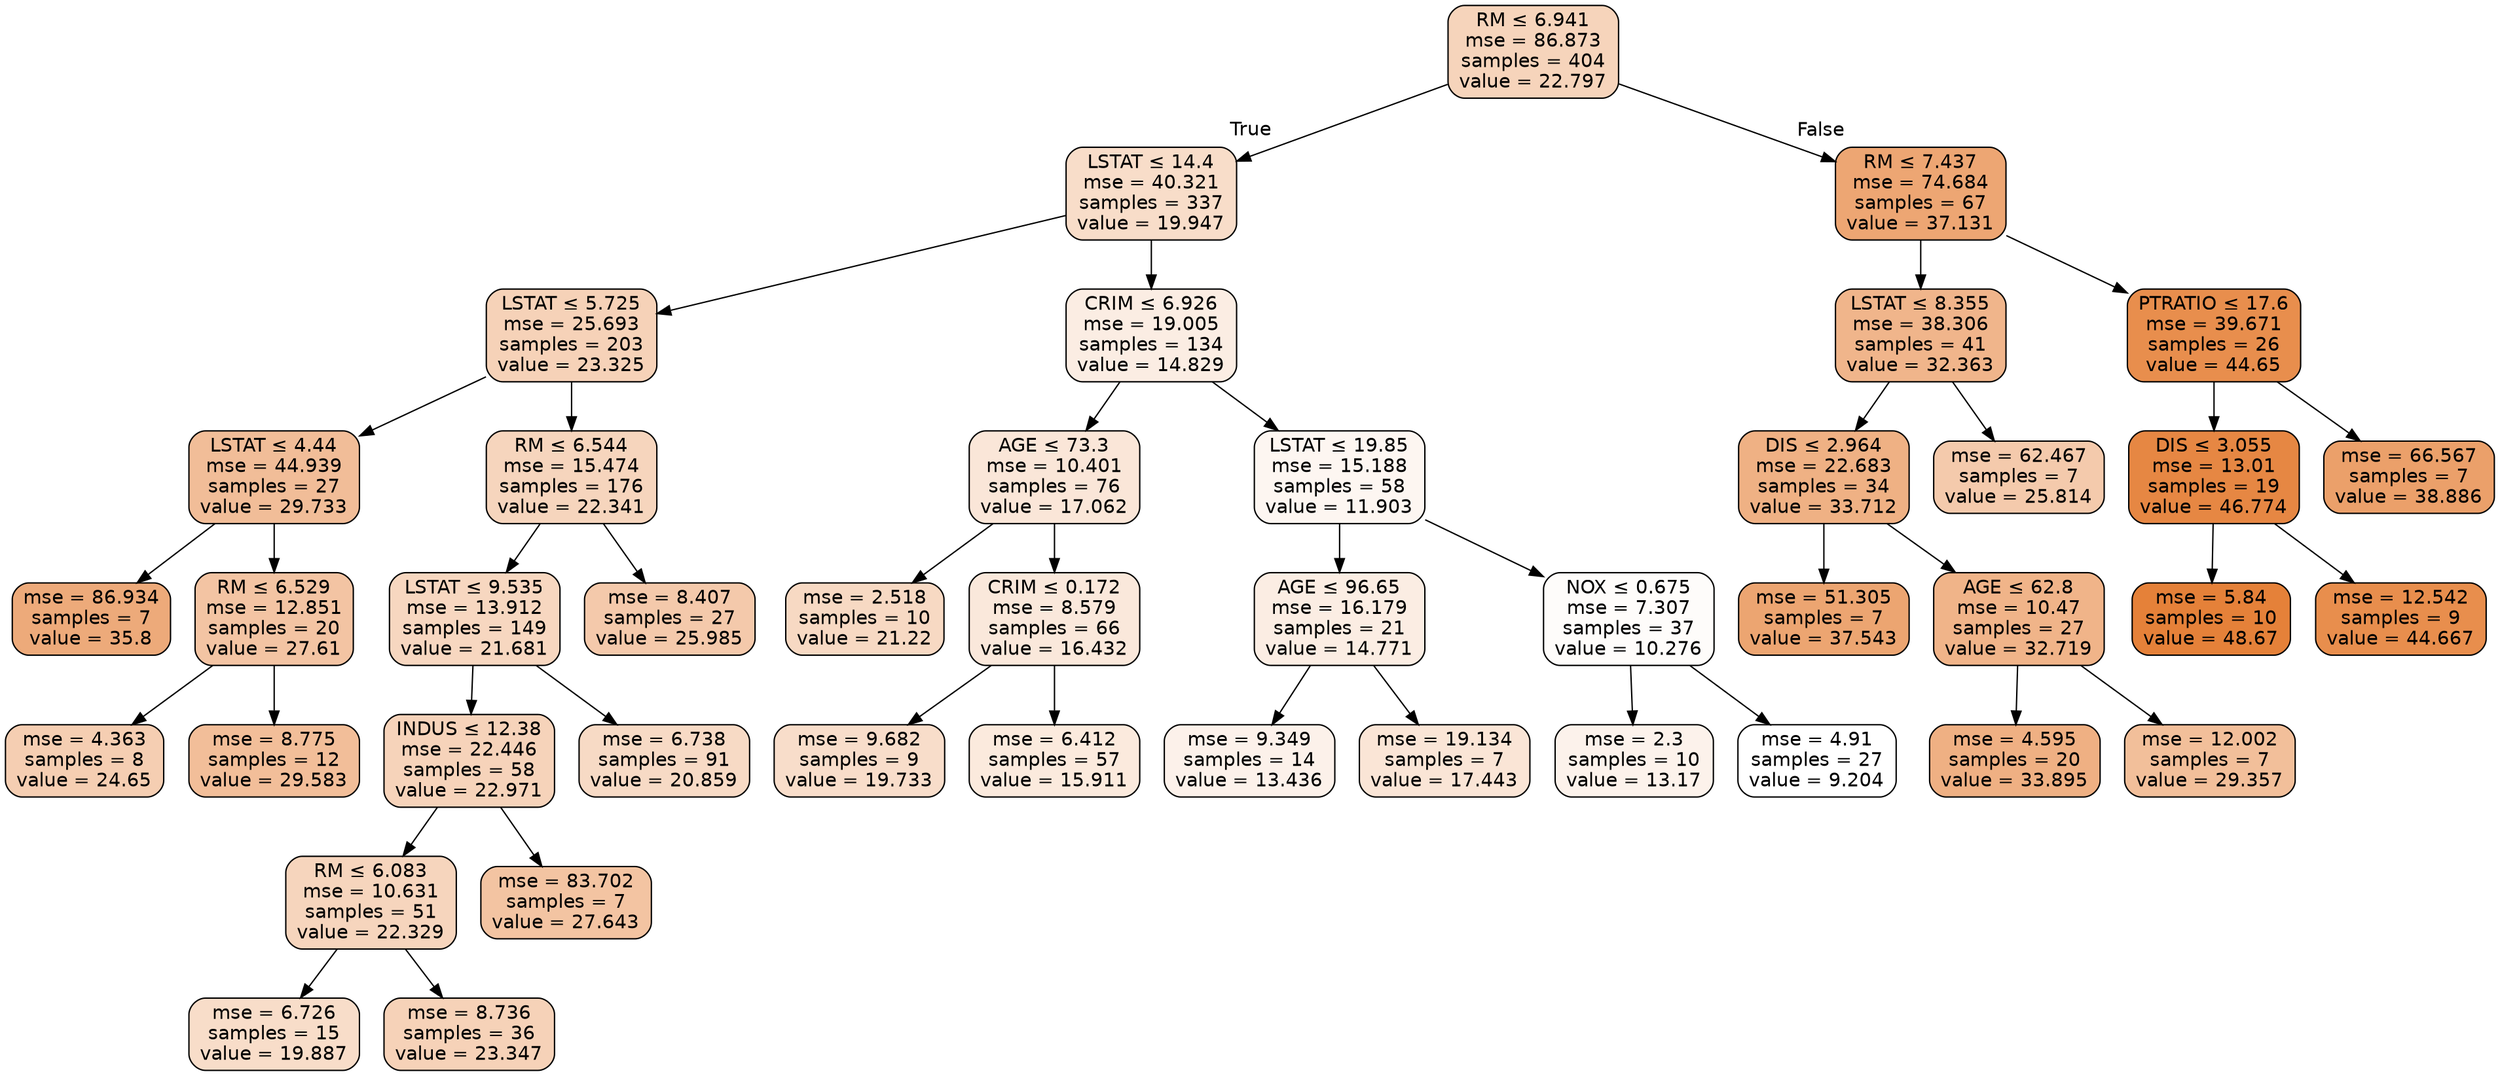 digraph Tree {
node [shape=box, style="filled, rounded", color="black", fontname=helvetica] ;
edge [fontname=helvetica] ;
0 [label=<RM &le; 6.941<br/>mse = 86.873<br/>samples = 404<br/>value = 22.797>, fillcolor="#f6d4bb"] ;
1 [label=<LSTAT &le; 14.4<br/>mse = 40.321<br/>samples = 337<br/>value = 19.947>, fillcolor="#f8ddc9"] ;
0 -> 1 [labeldistance=2.5, labelangle=45, headlabel="True"] ;
2 [label=<LSTAT &le; 5.725<br/>mse = 25.693<br/>samples = 203<br/>value = 23.325>, fillcolor="#f6d2b8"] ;
1 -> 2 ;
3 [label=<LSTAT &le; 4.44<br/>mse = 44.939<br/>samples = 27<br/>value = 29.733>, fillcolor="#f1bd98"] ;
2 -> 3 ;
4 [label=<mse = 86.934<br/>samples = 7<br/>value = 35.8>, fillcolor="#edaa7a"] ;
3 -> 4 ;
5 [label=<RM &le; 6.529<br/>mse = 12.851<br/>samples = 20<br/>value = 27.61>, fillcolor="#f3c4a3"] ;
3 -> 5 ;
6 [label=<mse = 4.363<br/>samples = 8<br/>value = 24.65>, fillcolor="#f5ceb2"] ;
5 -> 6 ;
7 [label=<mse = 8.775<br/>samples = 12<br/>value = 29.583>, fillcolor="#f2be99"] ;
5 -> 7 ;
8 [label=<RM &le; 6.544<br/>mse = 15.474<br/>samples = 176<br/>value = 22.341>, fillcolor="#f6d5bd"] ;
2 -> 8 ;
9 [label=<LSTAT &le; 9.535<br/>mse = 13.912<br/>samples = 149<br/>value = 21.681>, fillcolor="#f7d7c0"] ;
8 -> 9 ;
10 [label=<INDUS &le; 12.38<br/>mse = 22.446<br/>samples = 58<br/>value = 22.971>, fillcolor="#f6d3ba"] ;
9 -> 10 ;
11 [label=<RM &le; 6.083<br/>mse = 10.631<br/>samples = 51<br/>value = 22.329>, fillcolor="#f6d5bd"] ;
10 -> 11 ;
12 [label=<mse = 6.726<br/>samples = 15<br/>value = 19.887>, fillcolor="#f8ddc9"] ;
11 -> 12 ;
13 [label=<mse = 8.736<br/>samples = 36<br/>value = 23.347>, fillcolor="#f6d2b8"] ;
11 -> 13 ;
14 [label=<mse = 83.702<br/>samples = 7<br/>value = 27.643>, fillcolor="#f3c4a2"] ;
10 -> 14 ;
15 [label=<mse = 6.738<br/>samples = 91<br/>value = 20.859>, fillcolor="#f7dac5"] ;
9 -> 15 ;
16 [label=<mse = 8.407<br/>samples = 27<br/>value = 25.985>, fillcolor="#f4c9ab"] ;
8 -> 16 ;
17 [label=<CRIM &le; 6.926<br/>mse = 19.005<br/>samples = 134<br/>value = 14.829>, fillcolor="#fbede3"] ;
1 -> 17 ;
18 [label=<AGE &le; 73.3<br/>mse = 10.401<br/>samples = 76<br/>value = 17.062>, fillcolor="#fae6d8"] ;
17 -> 18 ;
19 [label=<mse = 2.518<br/>samples = 10<br/>value = 21.22>, fillcolor="#f7d9c3"] ;
18 -> 19 ;
20 [label=<CRIM &le; 0.172<br/>mse = 8.579<br/>samples = 66<br/>value = 16.432>, fillcolor="#fae8db"] ;
18 -> 20 ;
21 [label=<mse = 9.682<br/>samples = 9<br/>value = 19.733>, fillcolor="#f8ddca"] ;
20 -> 21 ;
22 [label=<mse = 6.412<br/>samples = 57<br/>value = 15.911>, fillcolor="#fbeadd"] ;
20 -> 22 ;
23 [label=<LSTAT &le; 19.85<br/>mse = 15.188<br/>samples = 58<br/>value = 11.903>, fillcolor="#fdf6f1"] ;
17 -> 23 ;
24 [label=<AGE &le; 96.65<br/>mse = 16.179<br/>samples = 21<br/>value = 14.771>, fillcolor="#fbede3"] ;
23 -> 24 ;
25 [label=<mse = 9.349<br/>samples = 14<br/>value = 13.436>, fillcolor="#fcf1ea"] ;
24 -> 25 ;
26 [label=<mse = 19.134<br/>samples = 7<br/>value = 17.443>, fillcolor="#fae5d6"] ;
24 -> 26 ;
27 [label=<NOX &le; 0.675<br/>mse = 7.307<br/>samples = 37<br/>value = 10.276>, fillcolor="#fefcfa"] ;
23 -> 27 ;
28 [label=<mse = 2.3<br/>samples = 10<br/>value = 13.17>, fillcolor="#fcf2eb"] ;
27 -> 28 ;
29 [label=<mse = 4.91<br/>samples = 27<br/>value = 9.204>, fillcolor="#ffffff"] ;
27 -> 29 ;
30 [label=<RM &le; 7.437<br/>mse = 74.684<br/>samples = 67<br/>value = 37.131>, fillcolor="#eda673"] ;
0 -> 30 [labeldistance=2.5, labelangle=-45, headlabel="False"] ;
31 [label=<LSTAT &le; 8.355<br/>mse = 38.306<br/>samples = 41<br/>value = 32.363>, fillcolor="#f0b58b"] ;
30 -> 31 ;
32 [label=<DIS &le; 2.964<br/>mse = 22.683<br/>samples = 34<br/>value = 33.712>, fillcolor="#efb184"] ;
31 -> 32 ;
33 [label=<mse = 51.305<br/>samples = 7<br/>value = 37.543>, fillcolor="#eca571"] ;
32 -> 33 ;
34 [label=<AGE &le; 62.8<br/>mse = 10.47<br/>samples = 27<br/>value = 32.719>, fillcolor="#f0b489"] ;
32 -> 34 ;
35 [label=<mse = 4.595<br/>samples = 20<br/>value = 33.895>, fillcolor="#efb083"] ;
34 -> 35 ;
36 [label=<mse = 12.002<br/>samples = 7<br/>value = 29.357>, fillcolor="#f2bf9a"] ;
34 -> 36 ;
37 [label=<mse = 62.467<br/>samples = 7<br/>value = 25.814>, fillcolor="#f4caac"] ;
31 -> 37 ;
38 [label=<PTRATIO &le; 17.6<br/>mse = 39.671<br/>samples = 26<br/>value = 44.65>, fillcolor="#e88e4d"] ;
30 -> 38 ;
39 [label=<DIS &le; 3.055<br/>mse = 13.01<br/>samples = 19<br/>value = 46.774>, fillcolor="#e68743"] ;
38 -> 39 ;
40 [label=<mse = 5.84<br/>samples = 10<br/>value = 48.67>, fillcolor="#e58139"] ;
39 -> 40 ;
41 [label=<mse = 12.542<br/>samples = 9<br/>value = 44.667>, fillcolor="#e88e4d"] ;
39 -> 41 ;
42 [label=<mse = 66.567<br/>samples = 7<br/>value = 38.886>, fillcolor="#eba06a"] ;
38 -> 42 ;
}